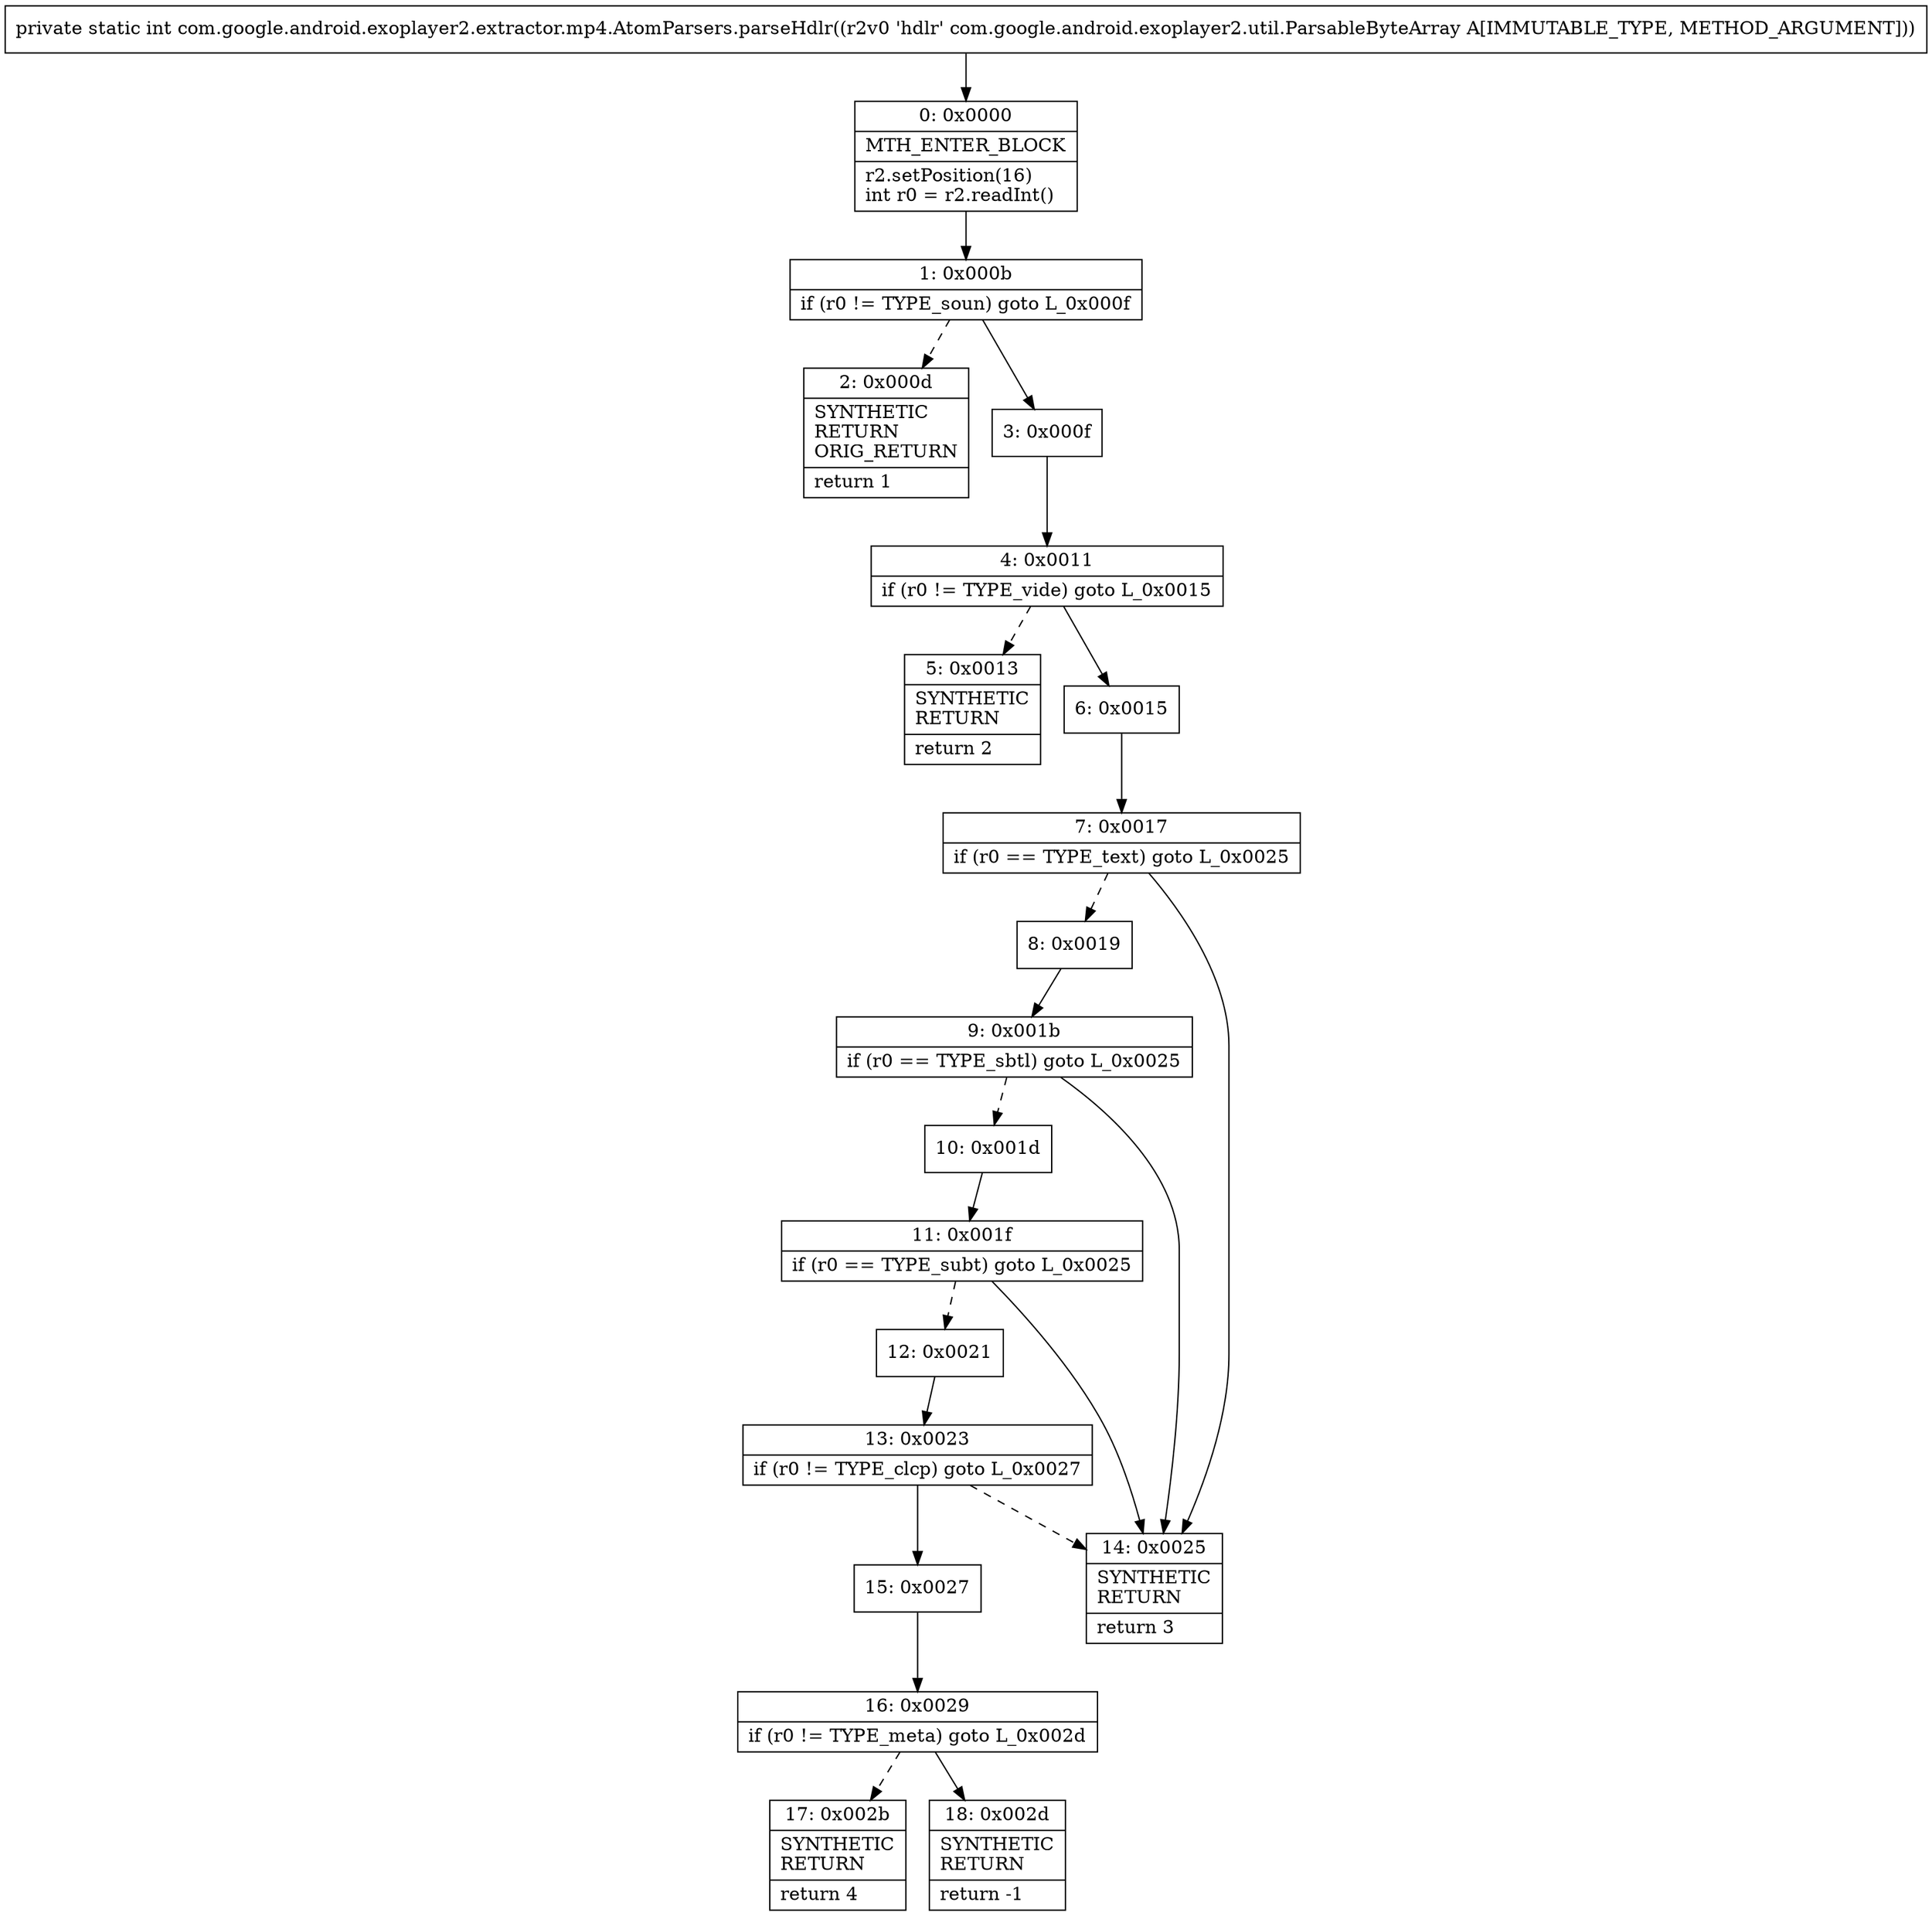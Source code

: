 digraph "CFG forcom.google.android.exoplayer2.extractor.mp4.AtomParsers.parseHdlr(Lcom\/google\/android\/exoplayer2\/util\/ParsableByteArray;)I" {
Node_0 [shape=record,label="{0\:\ 0x0000|MTH_ENTER_BLOCK\l|r2.setPosition(16)\lint r0 = r2.readInt()\l}"];
Node_1 [shape=record,label="{1\:\ 0x000b|if (r0 != TYPE_soun) goto L_0x000f\l}"];
Node_2 [shape=record,label="{2\:\ 0x000d|SYNTHETIC\lRETURN\lORIG_RETURN\l|return 1\l}"];
Node_3 [shape=record,label="{3\:\ 0x000f}"];
Node_4 [shape=record,label="{4\:\ 0x0011|if (r0 != TYPE_vide) goto L_0x0015\l}"];
Node_5 [shape=record,label="{5\:\ 0x0013|SYNTHETIC\lRETURN\l|return 2\l}"];
Node_6 [shape=record,label="{6\:\ 0x0015}"];
Node_7 [shape=record,label="{7\:\ 0x0017|if (r0 == TYPE_text) goto L_0x0025\l}"];
Node_8 [shape=record,label="{8\:\ 0x0019}"];
Node_9 [shape=record,label="{9\:\ 0x001b|if (r0 == TYPE_sbtl) goto L_0x0025\l}"];
Node_10 [shape=record,label="{10\:\ 0x001d}"];
Node_11 [shape=record,label="{11\:\ 0x001f|if (r0 == TYPE_subt) goto L_0x0025\l}"];
Node_12 [shape=record,label="{12\:\ 0x0021}"];
Node_13 [shape=record,label="{13\:\ 0x0023|if (r0 != TYPE_clcp) goto L_0x0027\l}"];
Node_14 [shape=record,label="{14\:\ 0x0025|SYNTHETIC\lRETURN\l|return 3\l}"];
Node_15 [shape=record,label="{15\:\ 0x0027}"];
Node_16 [shape=record,label="{16\:\ 0x0029|if (r0 != TYPE_meta) goto L_0x002d\l}"];
Node_17 [shape=record,label="{17\:\ 0x002b|SYNTHETIC\lRETURN\l|return 4\l}"];
Node_18 [shape=record,label="{18\:\ 0x002d|SYNTHETIC\lRETURN\l|return \-1\l}"];
MethodNode[shape=record,label="{private static int com.google.android.exoplayer2.extractor.mp4.AtomParsers.parseHdlr((r2v0 'hdlr' com.google.android.exoplayer2.util.ParsableByteArray A[IMMUTABLE_TYPE, METHOD_ARGUMENT])) }"];
MethodNode -> Node_0;
Node_0 -> Node_1;
Node_1 -> Node_2[style=dashed];
Node_1 -> Node_3;
Node_3 -> Node_4;
Node_4 -> Node_5[style=dashed];
Node_4 -> Node_6;
Node_6 -> Node_7;
Node_7 -> Node_8[style=dashed];
Node_7 -> Node_14;
Node_8 -> Node_9;
Node_9 -> Node_10[style=dashed];
Node_9 -> Node_14;
Node_10 -> Node_11;
Node_11 -> Node_12[style=dashed];
Node_11 -> Node_14;
Node_12 -> Node_13;
Node_13 -> Node_14[style=dashed];
Node_13 -> Node_15;
Node_15 -> Node_16;
Node_16 -> Node_17[style=dashed];
Node_16 -> Node_18;
}

